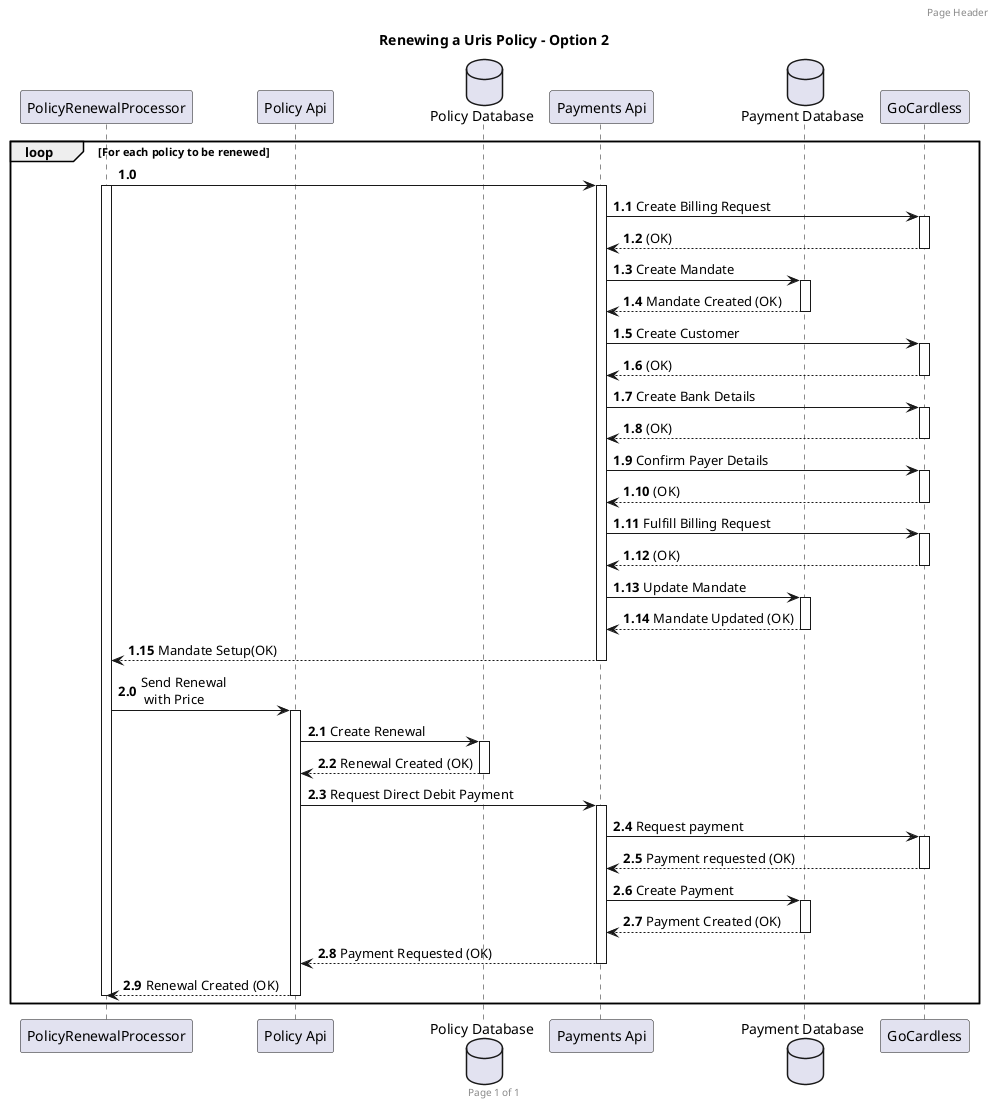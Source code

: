 @startuml Renewal
header Page Header
footer Page %page% of %lastpage%

title Renewing a Uris Policy - Option 2

Participant "PolicyRenewalProcessor" as prp
Participant "Policy Api" as policyService
Database "Policy Database" as policyDb
Participant "Payments Api" as paymentService
Database "Payment Database" as paymentDatabase
Participant "GoCardless" as goCardless

loop For each policy to be renewed
autonumber 1.0
prp -> paymentService
activate prp

        activate paymentService
            paymentService -> goCardless : Create Billing Request
            activate goCardless
            goCardless --> paymentService : (OK)
            deactivate goCardless
            paymentService -> paymentDatabase : Create Mandate
            activate paymentDatabase
            paymentDatabase --> paymentService: Mandate Created (OK)
            deactivate paymentDatabase
            paymentService -> goCardless : Create Customer
            activate goCardless
            goCardless --> paymentService : (OK)
            deactivate goCardless
            paymentService -> goCardless : Create Bank Details
            activate goCardless
            goCardless --> paymentService : (OK)
            deactivate goCardless
            paymentService -> goCardless : Confirm Payer Details
            activate goCardless
            goCardless --> paymentService : (OK)
            deactivate goCardless
            paymentService -> goCardless : Fulfill Billing Request
            activate goCardless
            goCardless --> paymentService : (OK)
            deactivate goCardless
            paymentService -> paymentDatabase : Update Mandate
            activate paymentDatabase
            paymentDatabase --> paymentService: Mandate Updated (OK)
            deactivate paymentDatabase
            paymentService --> prp : Mandate Setup(OK)
        deactivate paymentService

    autonumber 2.0
    prp -> policyService : Send Renewal \n with Price
    activate policyService
        policyService -> policyDb : Create Renewal
        activate policyDb
            policyDb --> policyService : Renewal Created (OK)
        deactivate policyDb
        policyService -> paymentService : Request Direct Debit Payment
        activate paymentService
            paymentService -> goCardless : Request payment
            activate goCardless
            goCardless --> paymentService : Payment requested (OK)
            deactivate goCardless
            paymentService -> paymentDatabase : Create Payment
            activate paymentDatabase
            paymentDatabase --> paymentService : Payment Created (OK)
            deactivate paymentDatabase
            paymentService --> policyService : Payment Requested (OK)
        deactivate paymentService
        policyService --> prp : Renewal Created (OK)
    deactivate policyService
deactivate prp
end

@enduml